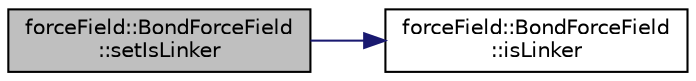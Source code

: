 digraph "forceField::BondForceField::setIsLinker"
{
 // LATEX_PDF_SIZE
  edge [fontname="Helvetica",fontsize="10",labelfontname="Helvetica",labelfontsize="10"];
  node [fontname="Helvetica",fontsize="10",shape=record];
  rankdir="LR";
  Node1 [label="forceField::BondForceField\l::setIsLinker",height=0.2,width=0.4,color="black", fillcolor="grey75", style="filled", fontcolor="black",tooltip=" "];
  Node1 -> Node2 [color="midnightblue",fontsize="10",style="solid",fontname="Helvetica"];
  Node2 [label="forceField::BondForceField\l::isLinker",height=0.2,width=0.4,color="black", fillcolor="white", style="filled",URL="$classforceField_1_1BondForceField.html#ad0321e70d23a94d9c3dd766f81958e15",tooltip=" "];
}
